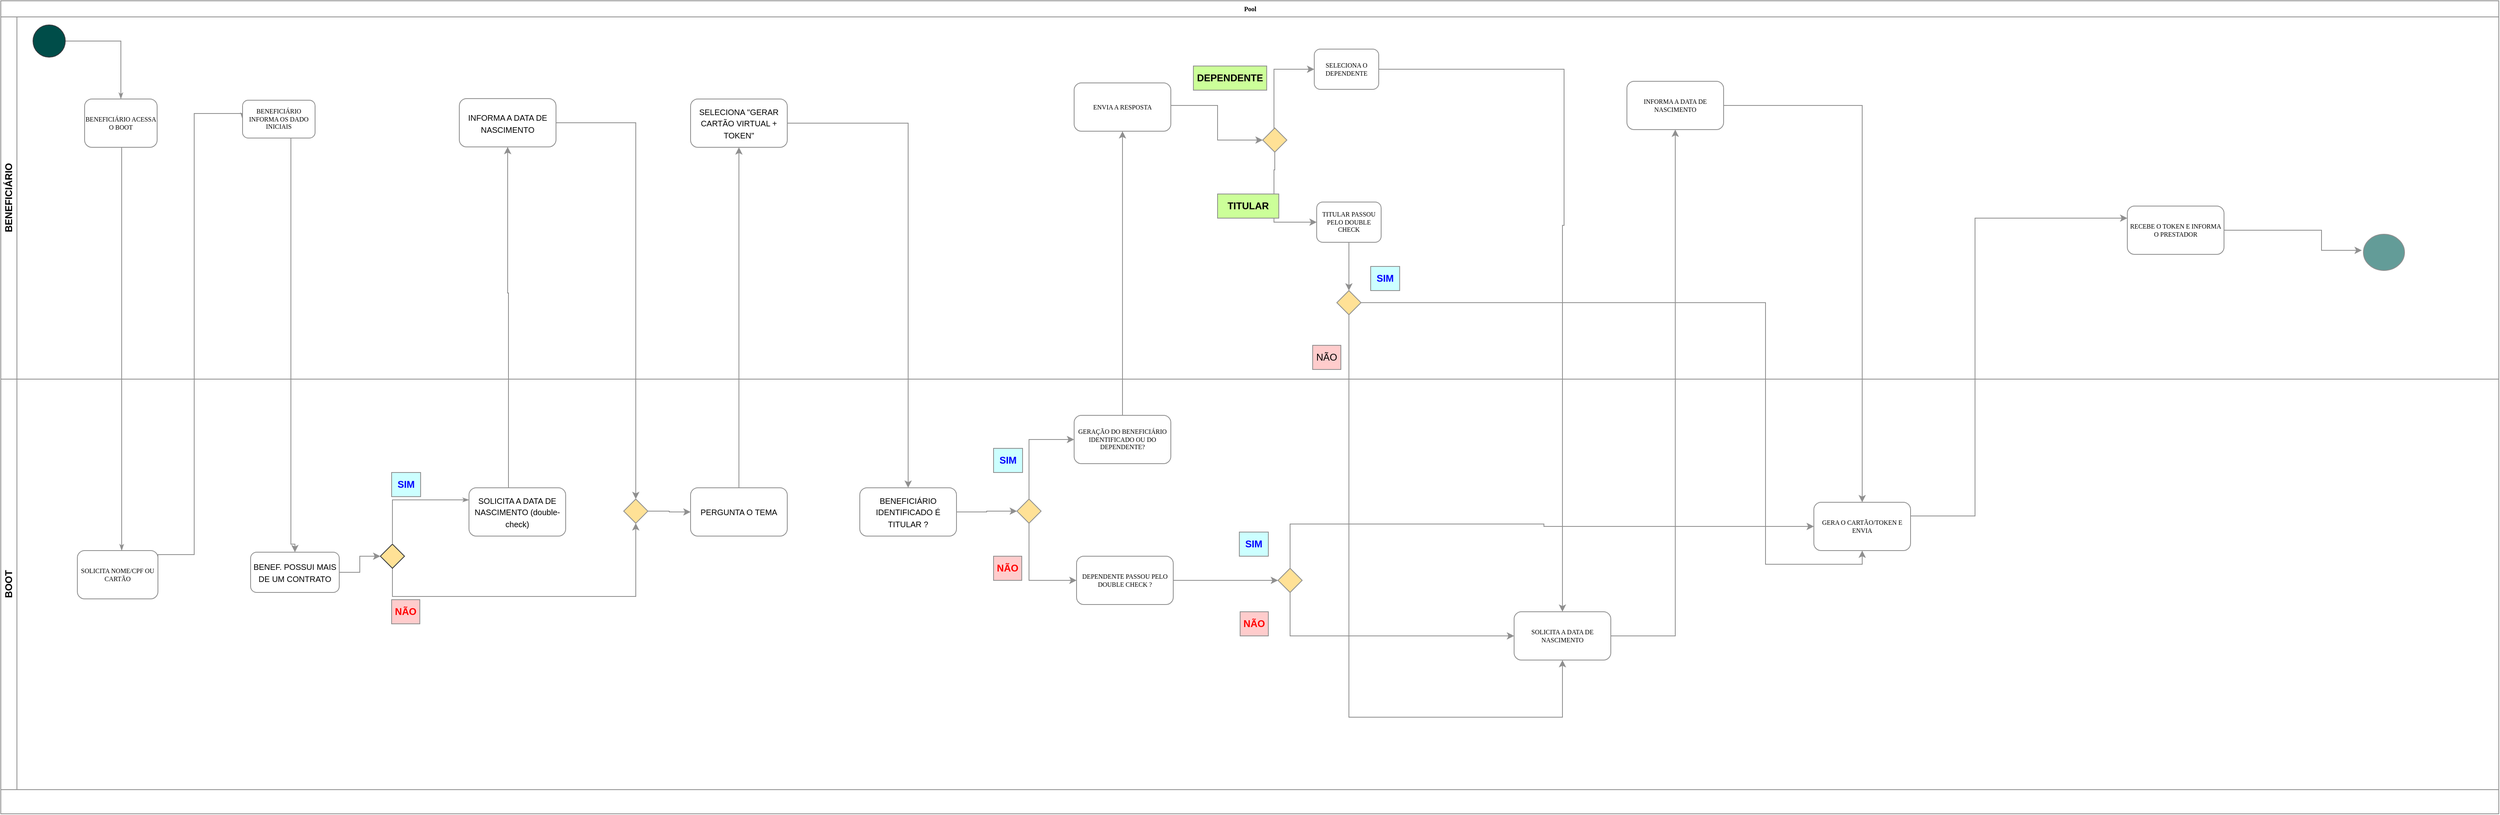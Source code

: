<mxfile version="24.0.2" type="github">
  <diagram name="Page-1" id="c7488fd3-1785-93aa-aadb-54a6760d102a">
    <mxGraphModel dx="2688" dy="840" grid="1" gridSize="10" guides="1" tooltips="1" connect="1" arrows="1" fold="1" page="1" pageScale="1" pageWidth="1100" pageHeight="850" background="none" math="0" shadow="0">
      <root>
        <mxCell id="0" />
        <mxCell id="1" parent="0" />
        <mxCell id="2b4e8129b02d487f-1" value="Pool" style="swimlane;html=1;childLayout=stackLayout;horizontal=1;startSize=20;horizontalStack=0;rounded=0;shadow=0;labelBackgroundColor=none;strokeWidth=1;fontFamily=Verdana;fontSize=8;align=center;strokeColor=#8F8F8F;" parent="1" vertex="1">
          <mxGeometry x="-620" y="30" width="3100" height="1010" as="geometry" />
        </mxCell>
        <mxCell id="2b4e8129b02d487f-24" style="edgeStyle=orthogonalEdgeStyle;rounded=0;html=1;labelBackgroundColor=none;startArrow=none;startFill=0;startSize=5;endArrow=classicThin;endFill=1;endSize=5;jettySize=auto;orthogonalLoop=1;strokeWidth=1;fontFamily=Verdana;fontSize=8;strokeColor=#8F8F8F;" parent="2b4e8129b02d487f-1" source="2b4e8129b02d487f-6" target="2b4e8129b02d487f-12" edge="1">
          <mxGeometry relative="1" as="geometry">
            <Array as="points">
              <mxPoint x="150" y="200" />
              <mxPoint x="150" y="200" />
            </Array>
          </mxGeometry>
        </mxCell>
        <mxCell id="2b4e8129b02d487f-26" style="edgeStyle=orthogonalEdgeStyle;rounded=0;html=1;labelBackgroundColor=none;startArrow=none;startFill=0;startSize=5;endArrow=classicThin;endFill=1;endSize=5;jettySize=auto;orthogonalLoop=1;strokeWidth=1;fontFamily=Verdana;fontSize=8;entryX=0;entryY=0.5;entryDx=0;entryDy=0;exitX=1;exitY=0.25;exitDx=0;exitDy=0;strokeColor=#8F8F8F;" parent="2b4e8129b02d487f-1" source="2b4e8129b02d487f-12" target="2b4e8129b02d487f-7" edge="1">
          <mxGeometry relative="1" as="geometry">
            <mxPoint x="280" y="97" as="targetPoint" />
            <Array as="points">
              <mxPoint x="240" y="688" />
              <mxPoint x="240" y="140" />
              <mxPoint x="300" y="140" />
            </Array>
          </mxGeometry>
        </mxCell>
        <mxCell id="DA61yKmNvIKPyCM13obE-10" style="edgeStyle=orthogonalEdgeStyle;rounded=0;orthogonalLoop=1;jettySize=auto;html=1;entryX=0.5;entryY=0;entryDx=0;entryDy=0;strokeColor=#8F8F8F;" edge="1" parent="2b4e8129b02d487f-1" source="2b4e8129b02d487f-7" target="DA61yKmNvIKPyCM13obE-8">
          <mxGeometry relative="1" as="geometry">
            <mxPoint x="360" y="400" as="targetPoint" />
            <Array as="points">
              <mxPoint x="360" y="675" />
            </Array>
          </mxGeometry>
        </mxCell>
        <mxCell id="DA61yKmNvIKPyCM13obE-36" value="" style="edgeStyle=orthogonalEdgeStyle;rounded=0;orthogonalLoop=1;jettySize=auto;html=1;strokeColor=#8F8F8F;" edge="1" parent="2b4e8129b02d487f-1" source="DA61yKmNvIKPyCM13obE-22" target="DA61yKmNvIKPyCM13obE-35">
          <mxGeometry relative="1" as="geometry">
            <Array as="points">
              <mxPoint x="630" y="363" />
              <mxPoint x="629" y="363" />
            </Array>
          </mxGeometry>
        </mxCell>
        <mxCell id="DA61yKmNvIKPyCM13obE-41" style="edgeStyle=orthogonalEdgeStyle;rounded=0;orthogonalLoop=1;jettySize=auto;html=1;entryX=0.5;entryY=0;entryDx=0;entryDy=0;entryPerimeter=0;strokeColor=#8F8F8F;" edge="1" parent="2b4e8129b02d487f-1" source="DA61yKmNvIKPyCM13obE-35" target="DA61yKmNvIKPyCM13obE-46">
          <mxGeometry relative="1" as="geometry">
            <mxPoint x="776" y="460" as="targetPoint" />
          </mxGeometry>
        </mxCell>
        <mxCell id="DA61yKmNvIKPyCM13obE-51" value="" style="edgeStyle=orthogonalEdgeStyle;rounded=0;orthogonalLoop=1;jettySize=auto;html=1;strokeColor=#8F8F8F;" edge="1" parent="2b4e8129b02d487f-1" source="DA61yKmNvIKPyCM13obE-28" target="DA61yKmNvIKPyCM13obE-50">
          <mxGeometry relative="1" as="geometry" />
        </mxCell>
        <mxCell id="DA61yKmNvIKPyCM13obE-53" value="" style="edgeStyle=orthogonalEdgeStyle;rounded=0;orthogonalLoop=1;jettySize=auto;html=1;strokeColor=#8F8F8F;" edge="1" parent="2b4e8129b02d487f-1" source="DA61yKmNvIKPyCM13obE-50" target="DA61yKmNvIKPyCM13obE-52">
          <mxGeometry relative="1" as="geometry" />
        </mxCell>
        <mxCell id="DA61yKmNvIKPyCM13obE-93" value="" style="edgeStyle=orthogonalEdgeStyle;rounded=0;orthogonalLoop=1;jettySize=auto;html=1;strokeColor=#8F8F8F;" edge="1" parent="2b4e8129b02d487f-1" source="DA61yKmNvIKPyCM13obE-88" target="DA61yKmNvIKPyCM13obE-92">
          <mxGeometry relative="1" as="geometry" />
        </mxCell>
        <mxCell id="DA61yKmNvIKPyCM13obE-95" value="" style="edgeStyle=orthogonalEdgeStyle;rounded=0;orthogonalLoop=1;jettySize=auto;html=1;strokeColor=#8F8F8F;" edge="1" parent="2b4e8129b02d487f-1" source="DA61yKmNvIKPyCM13obE-92" target="DA61yKmNvIKPyCM13obE-94">
          <mxGeometry relative="1" as="geometry" />
        </mxCell>
        <mxCell id="DA61yKmNvIKPyCM13obE-100" value="" style="edgeStyle=orthogonalEdgeStyle;rounded=0;orthogonalLoop=1;jettySize=auto;html=1;entryX=0;entryY=0.25;entryDx=0;entryDy=0;strokeColor=#8F8F8F;" edge="1" parent="2b4e8129b02d487f-1" source="DA61yKmNvIKPyCM13obE-94" target="DA61yKmNvIKPyCM13obE-90">
          <mxGeometry relative="1" as="geometry">
            <mxPoint x="2105" y="290.0" as="targetPoint" />
            <Array as="points">
              <mxPoint x="2450" y="640" />
              <mxPoint x="2450" y="270" />
            </Array>
          </mxGeometry>
        </mxCell>
        <mxCell id="DA61yKmNvIKPyCM13obE-104" value="" style="edgeStyle=orthogonalEdgeStyle;rounded=0;orthogonalLoop=1;jettySize=auto;html=1;strokeColor=#8F8F8F;" edge="1" parent="2b4e8129b02d487f-1" source="DA61yKmNvIKPyCM13obE-73" target="DA61yKmNvIKPyCM13obE-103">
          <mxGeometry relative="1" as="geometry" />
        </mxCell>
        <mxCell id="DA61yKmNvIKPyCM13obE-120" value="" style="edgeStyle=orthogonalEdgeStyle;rounded=0;orthogonalLoop=1;jettySize=auto;html=1;exitX=1;exitY=0.5;exitDx=0;exitDy=0;entryX=0.5;entryY=0;entryDx=0;entryDy=0;strokeColor=#8F8F8F;" edge="1" parent="2b4e8129b02d487f-1" source="DA61yKmNvIKPyCM13obE-108" target="DA61yKmNvIKPyCM13obE-88">
          <mxGeometry relative="1" as="geometry">
            <mxPoint x="1938" y="738" as="targetPoint" />
            <Array as="points">
              <mxPoint x="1940" y="85" />
              <mxPoint x="1940" y="279" />
              <mxPoint x="1938" y="279" />
            </Array>
          </mxGeometry>
        </mxCell>
        <mxCell id="DA61yKmNvIKPyCM13obE-127" value="" style="edgeStyle=orthogonalEdgeStyle;rounded=0;orthogonalLoop=1;jettySize=auto;html=1;entryX=0.5;entryY=1;entryDx=0;entryDy=0;strokeColor=#8F8F8F;" edge="1" parent="2b4e8129b02d487f-1" source="DA61yKmNvIKPyCM13obE-121" target="DA61yKmNvIKPyCM13obE-94">
          <mxGeometry relative="1" as="geometry">
            <mxPoint x="1530" y="375.048" as="targetPoint" />
            <Array as="points">
              <mxPoint x="2190" y="375" />
              <mxPoint x="2190" y="700" />
              <mxPoint x="2310" y="700" />
            </Array>
          </mxGeometry>
        </mxCell>
        <mxCell id="DA61yKmNvIKPyCM13obE-133" value="" style="edgeStyle=orthogonalEdgeStyle;rounded=0;orthogonalLoop=1;jettySize=auto;html=1;strokeColor=#8F8F8F;" edge="1" parent="2b4e8129b02d487f-1" source="DA61yKmNvIKPyCM13obE-121" target="DA61yKmNvIKPyCM13obE-88">
          <mxGeometry relative="1" as="geometry">
            <mxPoint x="890" y="440" as="sourcePoint" />
            <mxPoint x="1245" y="850" as="targetPoint" />
            <Array as="points">
              <mxPoint x="1673" y="890" />
              <mxPoint x="1938" y="890" />
            </Array>
          </mxGeometry>
        </mxCell>
        <object label="BENEFICIÁRIO" id="2b4e8129b02d487f-2">
          <mxCell style="swimlane;html=1;startSize=20;horizontal=0;strokeColor=#8F8F8F;" parent="2b4e8129b02d487f-1" vertex="1">
            <mxGeometry y="20" width="3100" height="450" as="geometry" />
          </mxCell>
        </object>
        <mxCell id="2b4e8129b02d487f-18" style="edgeStyle=orthogonalEdgeStyle;rounded=0;html=1;labelBackgroundColor=none;startArrow=none;startFill=0;startSize=5;endArrow=classicThin;endFill=1;endSize=5;jettySize=auto;orthogonalLoop=1;strokeWidth=1;fontFamily=Verdana;fontSize=8;strokeColor=#8F8F8F;" parent="2b4e8129b02d487f-2" source="2b4e8129b02d487f-5" target="2b4e8129b02d487f-6" edge="1">
          <mxGeometry relative="1" as="geometry" />
        </mxCell>
        <mxCell id="2b4e8129b02d487f-5" value="" style="ellipse;whiteSpace=wrap;html=1;rounded=0;shadow=0;labelBackgroundColor=none;strokeWidth=1;fontFamily=Verdana;fontSize=8;align=center;fillColor=#004d49;strokeColor=#36393d;" parent="2b4e8129b02d487f-2" vertex="1">
          <mxGeometry x="40" y="10" width="40" height="40" as="geometry" />
        </mxCell>
        <mxCell id="2b4e8129b02d487f-6" value="BENEFICIÁRIO ACESSA O BOOT" style="rounded=1;whiteSpace=wrap;html=1;shadow=0;labelBackgroundColor=none;strokeWidth=1;fontFamily=Verdana;fontSize=8;align=center;strokeColor=#8F8F8F;" parent="2b4e8129b02d487f-2" vertex="1">
          <mxGeometry x="104" y="102" width="90" height="60" as="geometry" />
        </mxCell>
        <mxCell id="2b4e8129b02d487f-7" value="BENEFICIÁRIO INFORMA OS DADO INICIAIS" style="rounded=1;whiteSpace=wrap;html=1;shadow=0;labelBackgroundColor=none;strokeWidth=1;fontFamily=Verdana;fontSize=8;align=center;strokeColor=#8F8F8F;" parent="2b4e8129b02d487f-2" vertex="1">
          <mxGeometry x="300" y="103.5" width="90" height="47" as="geometry" />
        </mxCell>
        <mxCell id="DA61yKmNvIKPyCM13obE-35" value="&lt;font style=&quot;font-size: 10px;&quot;&gt;INFORMA A DATA DE NASCIMENTO&lt;/font&gt;" style="whiteSpace=wrap;html=1;rounded=1;strokeColor=#8F8F8F;" vertex="1" parent="2b4e8129b02d487f-2">
          <mxGeometry x="569" y="101.5" width="120" height="60" as="geometry" />
        </mxCell>
        <mxCell id="DA61yKmNvIKPyCM13obE-50" value="&lt;font style=&quot;font-size: 10px;&quot;&gt;SELECIONA &quot;GERAR CARTÃO VIRTUAL + TOKEN&quot;&lt;/font&gt;" style="whiteSpace=wrap;html=1;rounded=1;strokeColor=#8F8F8F;" vertex="1" parent="2b4e8129b02d487f-2">
          <mxGeometry x="856" y="102" width="120" height="60" as="geometry" />
        </mxCell>
        <mxCell id="DA61yKmNvIKPyCM13obE-149" value="" style="edgeStyle=orthogonalEdgeStyle;rounded=0;orthogonalLoop=1;jettySize=auto;html=1;strokeColor=#8F8F8F;" edge="1" parent="2b4e8129b02d487f-2" source="DA61yKmNvIKPyCM13obE-90">
          <mxGeometry relative="1" as="geometry">
            <mxPoint x="2930" y="290" as="targetPoint" />
            <Array as="points">
              <mxPoint x="2880" y="265" />
              <mxPoint x="2880" y="290" />
            </Array>
          </mxGeometry>
        </mxCell>
        <mxCell id="DA61yKmNvIKPyCM13obE-90" value="RECEBE O TOKEN E INFORMA O PRESTADOR" style="whiteSpace=wrap;html=1;fontSize=8;fontFamily=Verdana;strokeWidth=1;rounded=1;shadow=0;labelBackgroundColor=none;strokeColor=#8F8F8F;" vertex="1" parent="2b4e8129b02d487f-2">
          <mxGeometry x="2639" y="235.0" width="120" height="60" as="geometry" />
        </mxCell>
        <mxCell id="DA61yKmNvIKPyCM13obE-92" value="INFORMA A DATA DE NASCIMENTO" style="whiteSpace=wrap;html=1;fontSize=8;fontFamily=Verdana;strokeWidth=1;rounded=1;shadow=0;labelBackgroundColor=none;strokeColor=#8F8F8F;" vertex="1" parent="2b4e8129b02d487f-2">
          <mxGeometry x="2018" y="80.0" width="120" height="60" as="geometry" />
        </mxCell>
        <mxCell id="DA61yKmNvIKPyCM13obE-107" value="" style="edgeStyle=orthogonalEdgeStyle;rounded=0;orthogonalLoop=1;jettySize=auto;html=1;entryX=0;entryY=0.5;entryDx=0;entryDy=0;entryPerimeter=0;strokeColor=#8F8F8F;" edge="1" parent="2b4e8129b02d487f-2" source="DA61yKmNvIKPyCM13obE-103" target="DA61yKmNvIKPyCM13obE-105">
          <mxGeometry relative="1" as="geometry">
            <mxPoint x="1532" y="130.0" as="targetPoint" />
            <Array as="points">
              <mxPoint x="1510" y="110" />
              <mxPoint x="1510" y="153" />
            </Array>
          </mxGeometry>
        </mxCell>
        <mxCell id="DA61yKmNvIKPyCM13obE-103" value="ENVIA A RESPOSTA" style="whiteSpace=wrap;html=1;fontSize=8;fontFamily=Verdana;strokeWidth=1;rounded=1;shadow=0;labelBackgroundColor=none;strokeColor=#8F8F8F;" vertex="1" parent="2b4e8129b02d487f-2">
          <mxGeometry x="1332" y="82.0" width="120" height="60" as="geometry" />
        </mxCell>
        <mxCell id="DA61yKmNvIKPyCM13obE-109" value="" style="edgeStyle=orthogonalEdgeStyle;rounded=0;orthogonalLoop=1;jettySize=auto;html=1;entryX=0;entryY=0.5;entryDx=0;entryDy=0;exitX=0.5;exitY=0;exitDx=0;exitDy=0;exitPerimeter=0;strokeColor=#8F8F8F;" edge="1" parent="2b4e8129b02d487f-2" source="DA61yKmNvIKPyCM13obE-105" target="DA61yKmNvIKPyCM13obE-108">
          <mxGeometry relative="1" as="geometry">
            <mxPoint x="1590" y="140" as="sourcePoint" />
            <Array as="points">
              <mxPoint x="1580" y="141" />
              <mxPoint x="1580" y="65" />
            </Array>
          </mxGeometry>
        </mxCell>
        <mxCell id="DA61yKmNvIKPyCM13obE-111" value="" style="edgeStyle=orthogonalEdgeStyle;rounded=0;orthogonalLoop=1;jettySize=auto;html=1;exitX=0.5;exitY=1;exitDx=0;exitDy=0;exitPerimeter=0;strokeColor=#8F8F8F;" edge="1" parent="2b4e8129b02d487f-2" source="DA61yKmNvIKPyCM13obE-105" target="DA61yKmNvIKPyCM13obE-110">
          <mxGeometry relative="1" as="geometry">
            <Array as="points">
              <mxPoint x="1581" y="190" />
              <mxPoint x="1580" y="190" />
              <mxPoint x="1580" y="255" />
            </Array>
          </mxGeometry>
        </mxCell>
        <mxCell id="DA61yKmNvIKPyCM13obE-105" value="&lt;span style=&quot;color: rgba(0, 0, 0, 0); font-family: monospace; font-size: 0px; text-align: start; text-wrap: nowrap;&quot;&gt;%3CmxGraphModel%3E%3Croot%3E%3CmxCell%20id%3D%220%22%2F%3E%3CmxCell%20id%3D%221%22%20parent%3D%220%22%2F%3E%3CmxCell%20id%3D%222%22%20value%3D%22N%C3%83O%22%20style%3D%22text%3Bhtml%3D1%3Balign%3Dcenter%3BverticalAlign%3Dmiddle%3BwhiteSpace%3Dwrap%3Brounded%3D0%3B%22%20vertex%3D%221%22%20parent%3D%221%22%3E%3CmxGeometry%20x%3D%22-16%22%20y%3D%22525%22%20width%3D%2260%22%20height%3D%2230%22%20as%3D%22geometry%22%2F%3E%3C%2FmxCell%3E%3C%2Froot%3E%3C%2FmxGraphModel%3E&lt;/span&gt;" style="strokeWidth=1;html=1;shape=mxgraph.flowchart.decision;whiteSpace=wrap;rounded=1;shadow=0;labelBackgroundColor=none;fontFamily=Verdana;fontSize=8;align=center;strokeColor=#8F8F8F;fillColor=#FFE196;" vertex="1" parent="2b4e8129b02d487f-2">
          <mxGeometry x="1566" y="138.0" width="30" height="30" as="geometry" />
        </mxCell>
        <mxCell id="DA61yKmNvIKPyCM13obE-108" value="SELECIONA O DEPENDENTE" style="whiteSpace=wrap;html=1;fontSize=8;fontFamily=Verdana;strokeWidth=1;rounded=1;shadow=0;labelBackgroundColor=none;strokeColor=#8F8F8F;" vertex="1" parent="2b4e8129b02d487f-2">
          <mxGeometry x="1630" y="40" width="80" height="50" as="geometry" />
        </mxCell>
        <mxCell id="DA61yKmNvIKPyCM13obE-124" value="" style="edgeStyle=orthogonalEdgeStyle;rounded=0;orthogonalLoop=1;jettySize=auto;html=1;exitX=0.5;exitY=1;exitDx=0;exitDy=0;strokeColor=#8F8F8F;" edge="1" parent="2b4e8129b02d487f-2" source="DA61yKmNvIKPyCM13obE-110" target="DA61yKmNvIKPyCM13obE-121">
          <mxGeometry relative="1" as="geometry" />
        </mxCell>
        <mxCell id="DA61yKmNvIKPyCM13obE-110" value="TITULAR PASSOU PELO DOUBLE CHECK" style="whiteSpace=wrap;html=1;fontSize=8;fontFamily=Verdana;strokeWidth=1;rounded=1;shadow=0;labelBackgroundColor=none;strokeColor=#8F8F8F;" vertex="1" parent="2b4e8129b02d487f-2">
          <mxGeometry x="1633" y="230" width="80" height="50" as="geometry" />
        </mxCell>
        <mxCell id="DA61yKmNvIKPyCM13obE-121" value="&lt;span style=&quot;color: rgba(0, 0, 0, 0); font-family: monospace; font-size: 0px; text-align: start; text-wrap: nowrap;&quot;&gt;%3CmxGraphModel%3E%3Croot%3E%3CmxCell%20id%3D%220%22%2F%3E%3CmxCell%20id%3D%221%22%20parent%3D%220%22%2F%3E%3CmxCell%20id%3D%222%22%20value%3D%22N%C3%83O%22%20style%3D%22text%3Bhtml%3D1%3Balign%3Dcenter%3BverticalAlign%3Dmiddle%3BwhiteSpace%3Dwrap%3Brounded%3D0%3B%22%20vertex%3D%221%22%20parent%3D%221%22%3E%3CmxGeometry%20x%3D%22-16%22%20y%3D%22525%22%20width%3D%2260%22%20height%3D%2230%22%20as%3D%22geometry%22%2F%3E%3C%2FmxCell%3E%3C%2Froot%3E%3C%2FmxGraphModel%3E&lt;/span&gt;" style="strokeWidth=1;html=1;shape=mxgraph.flowchart.decision;whiteSpace=wrap;rounded=1;shadow=0;labelBackgroundColor=none;fontFamily=Verdana;fontSize=8;align=center;strokeColor=#8F8F8F;fillColor=#FFE196;" vertex="1" parent="2b4e8129b02d487f-2">
          <mxGeometry x="1658" y="340.0" width="30" height="30" as="geometry" />
        </mxCell>
        <mxCell id="DA61yKmNvIKPyCM13obE-145" value="DEPENDENTE" style="text;html=1;align=center;verticalAlign=middle;whiteSpace=wrap;rounded=0;fillColor=#CCFF99;fontStyle=1;strokeColor=#8F8F8F;" vertex="1" parent="2b4e8129b02d487f-2">
          <mxGeometry x="1480" y="61" width="91" height="30" as="geometry" />
        </mxCell>
        <mxCell id="DA61yKmNvIKPyCM13obE-148" value="" style="ellipse;whiteSpace=wrap;html=1;fontSize=8;fontFamily=Verdana;strokeWidth=1;rounded=1;shadow=0;labelBackgroundColor=none;fillColor=#639c98;strokeColor=#8F8F8F;fillStyle=auto;" vertex="1" parent="2b4e8129b02d487f-2">
          <mxGeometry x="2932" y="270" width="51" height="45" as="geometry" />
        </mxCell>
        <mxCell id="DA61yKmNvIKPyCM13obE-214" value="SIM" style="text;color=blue;html=1;align=center;verticalAlign=middle;whiteSpace=wrap;rounded=0;fillColor=#CCFFFF;fontColor=#0000FF;fontStyle=1;labelBackgroundColor=none;strokeColor=#8F8F8F;" vertex="1" parent="2b4e8129b02d487f-2">
          <mxGeometry x="1700" y="310" width="36" height="30" as="geometry" />
        </mxCell>
        <mxCell id="DA61yKmNvIKPyCM13obE-215" value="NÃO" style="text;html=1;align=center;verticalAlign=middle;whiteSpace=wrap;rounded=0;fillColor=#FFCCCC;fontStyle=0;strokeColor=#8F8F8F;" vertex="1" parent="2b4e8129b02d487f-2">
          <mxGeometry x="1628" y="408" width="35" height="30" as="geometry" />
        </mxCell>
        <mxCell id="2b4e8129b02d487f-3" value="BOOT" style="swimlane;html=1;startSize=20;horizontal=0;strokeColor=#8F8F8F;" parent="2b4e8129b02d487f-1" vertex="1">
          <mxGeometry y="470" width="3100" height="510" as="geometry" />
        </mxCell>
        <mxCell id="2b4e8129b02d487f-12" value="SOLICITA NOME/CPF OU CARTÃO" style="rounded=1;whiteSpace=wrap;html=1;shadow=0;labelBackgroundColor=none;strokeWidth=1;fontFamily=Verdana;fontSize=8;align=center;strokeColor=#8F8F8F;" parent="2b4e8129b02d487f-3" vertex="1">
          <mxGeometry x="95" y="213" width="100" height="60" as="geometry" />
        </mxCell>
        <mxCell id="DA61yKmNvIKPyCM13obE-29" style="edgeStyle=orthogonalEdgeStyle;rounded=0;orthogonalLoop=1;jettySize=auto;html=1;exitX=0.5;exitY=1;exitDx=0;exitDy=0;exitPerimeter=0;entryX=0.5;entryY=1;entryDx=0;entryDy=0;entryPerimeter=0;strokeColor=#8F8F8F;" edge="1" parent="2b4e8129b02d487f-3" source="2b4e8129b02d487f-13" target="DA61yKmNvIKPyCM13obE-46">
          <mxGeometry relative="1" as="geometry">
            <mxPoint x="736" y="172" as="targetPoint" />
            <Array as="points">
              <mxPoint x="486" y="270" />
              <mxPoint x="788" y="270" />
            </Array>
          </mxGeometry>
        </mxCell>
        <mxCell id="2b4e8129b02d487f-13" value="&lt;span style=&quot;color: rgba(0, 0, 0, 0); font-family: monospace; font-size: 0px; text-align: start; text-wrap: nowrap;&quot;&gt;%3CmxGraphModel%3E%3Croot%3E%3CmxCell%20id%3D%220%22%2F%3E%3CmxCell%20id%3D%221%22%20parent%3D%220%22%2F%3E%3CmxCell%20id%3D%222%22%20value%3D%22N%C3%83O%22%20style%3D%22text%3Bhtml%3D1%3Balign%3Dcenter%3BverticalAlign%3Dmiddle%3BwhiteSpace%3Dwrap%3Brounded%3D0%3B%22%20vertex%3D%221%22%20parent%3D%221%22%3E%3CmxGeometry%20x%3D%22-16%22%20y%3D%22525%22%20width%3D%2260%22%20height%3D%2230%22%20as%3D%22geometry%22%2F%3E%3C%2FmxCell%3E%3C%2Froot%3E%3C%2FmxGraphModel%3E&lt;/span&gt;" style="strokeWidth=1;html=1;shape=mxgraph.flowchart.decision;whiteSpace=wrap;rounded=1;shadow=0;labelBackgroundColor=none;fontFamily=Verdana;fontSize=8;align=center;strokeColor=#36393d;fillColor=#FFE196;" parent="2b4e8129b02d487f-3" vertex="1">
          <mxGeometry x="471" y="205.0" width="30" height="30" as="geometry" />
        </mxCell>
        <mxCell id="DA61yKmNvIKPyCM13obE-8" value="&lt;font style=&quot;font-size: 10px;&quot;&gt;BENEF. POSSUI MAIS DE UM CONTRATO&lt;/font&gt;" style="rounded=1;whiteSpace=wrap;html=1;strokeColor=#8F8F8F;" vertex="1" parent="2b4e8129b02d487f-3">
          <mxGeometry x="310" y="215" width="110" height="50" as="geometry" />
        </mxCell>
        <mxCell id="DA61yKmNvIKPyCM13obE-20" value="NÃO" style="text;html=1;align=center;verticalAlign=middle;whiteSpace=wrap;rounded=0;fillColor=#FFCCCC;fontColor=#FF0000;fontStyle=1;strokeColor=#8F8F8F;" vertex="1" parent="2b4e8129b02d487f-3">
          <mxGeometry x="485" y="274" width="35" height="30" as="geometry" />
        </mxCell>
        <mxCell id="DA61yKmNvIKPyCM13obE-21" style="edgeStyle=orthogonalEdgeStyle;rounded=0;orthogonalLoop=1;jettySize=auto;html=1;entryX=0;entryY=0.5;entryDx=0;entryDy=0;entryPerimeter=0;strokeColor=#8F8F8F;" edge="1" parent="2b4e8129b02d487f-3" source="DA61yKmNvIKPyCM13obE-8" target="2b4e8129b02d487f-13">
          <mxGeometry relative="1" as="geometry" />
        </mxCell>
        <mxCell id="DA61yKmNvIKPyCM13obE-22" value="&lt;font style=&quot;font-size: 10px;&quot;&gt;SOLICITA A DATA DE NASCIMENTO (double-check)&lt;/font&gt;" style="rounded=1;whiteSpace=wrap;html=1;strokeColor=#8F8F8F;" vertex="1" parent="2b4e8129b02d487f-3">
          <mxGeometry x="581" y="135" width="120" height="60" as="geometry" />
        </mxCell>
        <mxCell id="2b4e8129b02d487f-31" style="edgeStyle=orthogonalEdgeStyle;rounded=0;html=1;labelBackgroundColor=none;startArrow=none;startFill=0;startSize=5;endArrow=classicThin;endFill=1;endSize=5;jettySize=auto;orthogonalLoop=1;strokeWidth=1;fontFamily=Verdana;fontSize=8;exitX=0.5;exitY=0;exitDx=0;exitDy=0;exitPerimeter=0;entryX=0;entryY=0.25;entryDx=0;entryDy=0;strokeColor=#8F8F8F;" parent="2b4e8129b02d487f-3" source="2b4e8129b02d487f-13" target="DA61yKmNvIKPyCM13obE-22" edge="1">
          <mxGeometry relative="1" as="geometry">
            <mxPoint x="565" y="67" as="sourcePoint" />
            <mxPoint x="546" y="30" as="targetPoint" />
            <Array as="points">
              <mxPoint x="486" y="150" />
              <mxPoint x="569" y="150" />
            </Array>
          </mxGeometry>
        </mxCell>
        <mxCell id="DA61yKmNvIKPyCM13obE-28" value="&lt;font style=&quot;font-size: 10px;&quot;&gt;PERGUNTA O TEMA&lt;/font&gt;" style="rounded=1;whiteSpace=wrap;html=1;strokeColor=#8F8F8F;" vertex="1" parent="2b4e8129b02d487f-3">
          <mxGeometry x="856" y="135" width="120" height="60" as="geometry" />
        </mxCell>
        <mxCell id="DA61yKmNvIKPyCM13obE-32" value="SIM" style="text;color=blue;html=1;align=center;verticalAlign=middle;whiteSpace=wrap;rounded=0;fillColor=#CCFFFF;fontStyle=1;fontColor=#0000FF;strokeColor=#8F8F8F;" vertex="1" parent="2b4e8129b02d487f-3">
          <mxGeometry x="485" y="116" width="36" height="30" as="geometry" />
        </mxCell>
        <mxCell id="DA61yKmNvIKPyCM13obE-49" style="edgeStyle=orthogonalEdgeStyle;rounded=0;orthogonalLoop=1;jettySize=auto;html=1;entryX=0;entryY=0.5;entryDx=0;entryDy=0;strokeColor=#8F8F8F;" edge="1" parent="2b4e8129b02d487f-3" source="DA61yKmNvIKPyCM13obE-46" target="DA61yKmNvIKPyCM13obE-28">
          <mxGeometry relative="1" as="geometry" />
        </mxCell>
        <mxCell id="DA61yKmNvIKPyCM13obE-46" value="&lt;span style=&quot;color: rgba(0, 0, 0, 0); font-family: monospace; font-size: 0px; text-align: start; text-wrap: nowrap;&quot;&gt;%3CmxGraphModel%3E%3Croot%3E%3CmxCell%20id%3D%220%22%2F%3E%3CmxCell%20id%3D%221%22%20parent%3D%220%22%2F%3E%3CmxCell%20id%3D%222%22%20value%3D%22N%C3%83O%22%20style%3D%22text%3Bhtml%3D1%3Balign%3Dcenter%3BverticalAlign%3Dmiddle%3BwhiteSpace%3Dwrap%3Brounded%3D0%3B%22%20vertex%3D%221%22%20parent%3D%221%22%3E%3CmxGeometry%20x%3D%22-16%22%20y%3D%22525%22%20width%3D%2260%22%20height%3D%2230%22%20as%3D%22geometry%22%2F%3E%3C%2FmxCell%3E%3C%2Froot%3E%3C%2FmxGraphModel%3E&lt;/span&gt;" style="strokeWidth=1;html=1;shape=mxgraph.flowchart.decision;whiteSpace=wrap;rounded=1;shadow=0;labelBackgroundColor=none;fontFamily=Verdana;fontSize=8;align=center;strokeColor=#8F8F8F;fillColor=#ffe196;" vertex="1" parent="2b4e8129b02d487f-3">
          <mxGeometry x="773" y="149.0" width="30" height="30" as="geometry" />
        </mxCell>
        <mxCell id="DA61yKmNvIKPyCM13obE-57" value="" style="edgeStyle=orthogonalEdgeStyle;rounded=0;orthogonalLoop=1;jettySize=auto;html=1;entryX=0;entryY=0.5;entryDx=0;entryDy=0;entryPerimeter=0;strokeColor=#8F8F8F;" edge="1" parent="2b4e8129b02d487f-3" source="DA61yKmNvIKPyCM13obE-52" target="DA61yKmNvIKPyCM13obE-58">
          <mxGeometry relative="1" as="geometry">
            <mxPoint x="1286" y="162.5" as="targetPoint" />
          </mxGeometry>
        </mxCell>
        <mxCell id="DA61yKmNvIKPyCM13obE-52" value="&lt;font style=&quot;font-size: 10px;&quot;&gt;BENEFICIÁRIO IDENTIFICADO É TITULAR ?&lt;/font&gt;" style="whiteSpace=wrap;html=1;rounded=1;strokeColor=#8F8F8F;" vertex="1" parent="2b4e8129b02d487f-3">
          <mxGeometry x="1066" y="135" width="120" height="60" as="geometry" />
        </mxCell>
        <mxCell id="DA61yKmNvIKPyCM13obE-74" value="" style="edgeStyle=orthogonalEdgeStyle;rounded=0;orthogonalLoop=1;jettySize=auto;html=1;entryX=0;entryY=0.5;entryDx=0;entryDy=0;exitX=0.5;exitY=0;exitDx=0;exitDy=0;exitPerimeter=0;strokeColor=#8F8F8F;" edge="1" parent="2b4e8129b02d487f-3" source="DA61yKmNvIKPyCM13obE-58" target="DA61yKmNvIKPyCM13obE-73">
          <mxGeometry relative="1" as="geometry" />
        </mxCell>
        <mxCell id="DA61yKmNvIKPyCM13obE-76" value="" style="edgeStyle=orthogonalEdgeStyle;rounded=0;orthogonalLoop=1;jettySize=auto;html=1;exitX=0.5;exitY=1;exitDx=0;exitDy=0;exitPerimeter=0;entryX=0;entryY=0.5;entryDx=0;entryDy=0;strokeColor=#8F8F8F;" edge="1" parent="2b4e8129b02d487f-3" source="DA61yKmNvIKPyCM13obE-58" target="DA61yKmNvIKPyCM13obE-75">
          <mxGeometry relative="1" as="geometry" />
        </mxCell>
        <mxCell id="DA61yKmNvIKPyCM13obE-58" value="&lt;span style=&quot;color: rgba(0, 0, 0, 0); font-family: monospace; font-size: 0px; text-align: start; text-wrap: nowrap;&quot;&gt;%3CmxGraphModel%3E%3Croot%3E%3CmxCell%20id%3D%220%22%2F%3E%3CmxCell%20id%3D%221%22%20parent%3D%220%22%2F%3E%3CmxCell%20id%3D%222%22%20value%3D%22N%C3%83O%22%20style%3D%22text%3Bhtml%3D1%3Balign%3Dcenter%3BverticalAlign%3Dmiddle%3BwhiteSpace%3Dwrap%3Brounded%3D0%3B%22%20vertex%3D%221%22%20parent%3D%221%22%3E%3CmxGeometry%20x%3D%22-16%22%20y%3D%22525%22%20width%3D%2260%22%20height%3D%2230%22%20as%3D%22geometry%22%2F%3E%3C%2FmxCell%3E%3C%2Froot%3E%3C%2FmxGraphModel%3E&lt;/span&gt;" style="strokeWidth=1;html=1;shape=mxgraph.flowchart.decision;whiteSpace=wrap;rounded=1;shadow=0;labelBackgroundColor=none;fontFamily=Verdana;fontSize=8;align=center;strokeColor=#8F8F8F;fillColor=#FFE196;" vertex="1" parent="2b4e8129b02d487f-3">
          <mxGeometry x="1261" y="149.0" width="30" height="30" as="geometry" />
        </mxCell>
        <mxCell id="DA61yKmNvIKPyCM13obE-73" value="GERAÇÃO DO BENEFICIÁRIO IDENTIFICADO OU DO DEPENDENTE?" style="whiteSpace=wrap;html=1;fontSize=8;fontFamily=Verdana;strokeWidth=1;rounded=1;shadow=0;labelBackgroundColor=none;strokeColor=#8F8F8F;" vertex="1" parent="2b4e8129b02d487f-3">
          <mxGeometry x="1332" y="45.0" width="120" height="60" as="geometry" />
        </mxCell>
        <mxCell id="DA61yKmNvIKPyCM13obE-80" value="" style="edgeStyle=orthogonalEdgeStyle;rounded=0;orthogonalLoop=1;jettySize=auto;html=1;entryX=0;entryY=0.5;entryDx=0;entryDy=0;entryPerimeter=0;strokeColor=#8F8F8F;" edge="1" parent="2b4e8129b02d487f-3" source="DA61yKmNvIKPyCM13obE-75" target="DA61yKmNvIKPyCM13obE-83">
          <mxGeometry relative="1" as="geometry">
            <mxPoint x="1555" y="250" as="targetPoint" />
          </mxGeometry>
        </mxCell>
        <mxCell id="DA61yKmNvIKPyCM13obE-75" value="DEPENDENTE PASSOU PELO DOUBLE CHECK ?" style="whiteSpace=wrap;html=1;fontSize=8;fontFamily=Verdana;strokeWidth=1;rounded=1;shadow=0;labelBackgroundColor=none;strokeColor=#8F8F8F;" vertex="1" parent="2b4e8129b02d487f-3">
          <mxGeometry x="1335" y="220.0" width="120" height="60" as="geometry" />
        </mxCell>
        <mxCell id="DA61yKmNvIKPyCM13obE-89" value="" style="edgeStyle=orthogonalEdgeStyle;rounded=0;orthogonalLoop=1;jettySize=auto;html=1;exitX=0.5;exitY=1;exitDx=0;exitDy=0;exitPerimeter=0;entryX=0;entryY=0.5;entryDx=0;entryDy=0;strokeColor=#8F8F8F;" edge="1" parent="2b4e8129b02d487f-3" source="DA61yKmNvIKPyCM13obE-83" target="DA61yKmNvIKPyCM13obE-88">
          <mxGeometry relative="1" as="geometry" />
        </mxCell>
        <mxCell id="DA61yKmNvIKPyCM13obE-97" value="" style="edgeStyle=orthogonalEdgeStyle;rounded=0;orthogonalLoop=1;jettySize=auto;html=1;entryX=0;entryY=0.5;entryDx=0;entryDy=0;exitX=0.5;exitY=0;exitDx=0;exitDy=0;exitPerimeter=0;strokeColor=#8F8F8F;" edge="1" parent="2b4e8129b02d487f-3" source="DA61yKmNvIKPyCM13obE-83" target="DA61yKmNvIKPyCM13obE-94">
          <mxGeometry relative="1" as="geometry">
            <mxPoint x="2095" y="90.0" as="targetPoint" />
            <Array as="points">
              <mxPoint x="1600" y="180" />
              <mxPoint x="1915" y="180" />
              <mxPoint x="1915" y="183" />
            </Array>
          </mxGeometry>
        </mxCell>
        <mxCell id="DA61yKmNvIKPyCM13obE-83" value="&lt;span style=&quot;color: rgba(0, 0, 0, 0); font-family: monospace; font-size: 0px; text-align: start; text-wrap: nowrap;&quot;&gt;%3CmxGraphModel%3E%3Croot%3E%3CmxCell%20id%3D%220%22%2F%3E%3CmxCell%20id%3D%221%22%20parent%3D%220%22%2F%3E%3CmxCell%20id%3D%222%22%20value%3D%22N%C3%83O%22%20style%3D%22text%3Bhtml%3D1%3Balign%3Dcenter%3BverticalAlign%3Dmiddle%3BwhiteSpace%3Dwrap%3Brounded%3D0%3B%22%20vertex%3D%221%22%20parent%3D%221%22%3E%3CmxGeometry%20x%3D%22-16%22%20y%3D%22525%22%20width%3D%2260%22%20height%3D%2230%22%20as%3D%22geometry%22%2F%3E%3C%2FmxCell%3E%3C%2Froot%3E%3C%2FmxGraphModel%3E&lt;/span&gt;" style="strokeWidth=1;html=1;shape=mxgraph.flowchart.decision;whiteSpace=wrap;rounded=1;shadow=0;labelBackgroundColor=none;fontFamily=Verdana;fontSize=8;align=center;strokeColor=#8F8F8F;fillColor=#FFE196;" vertex="1" parent="2b4e8129b02d487f-3">
          <mxGeometry x="1585" y="235.0" width="30" height="30" as="geometry" />
        </mxCell>
        <mxCell id="DA61yKmNvIKPyCM13obE-88" value="SOLICITA A DATA DE NASCIMENTO" style="whiteSpace=wrap;html=1;fontSize=8;fontFamily=Verdana;strokeWidth=1;rounded=1;shadow=0;labelBackgroundColor=none;strokeColor=#8F8F8F;" vertex="1" parent="2b4e8129b02d487f-3">
          <mxGeometry x="1878" y="289.0" width="120" height="60" as="geometry" />
        </mxCell>
        <mxCell id="DA61yKmNvIKPyCM13obE-94" value="GERA O CARTÃO/TOKEN E ENVIA" style="whiteSpace=wrap;html=1;fontSize=8;fontFamily=Verdana;strokeWidth=1;rounded=1;shadow=0;labelBackgroundColor=none;strokeColor=#8F8F8F;" vertex="1" parent="2b4e8129b02d487f-3">
          <mxGeometry x="2250" y="153.0" width="120" height="60" as="geometry" />
        </mxCell>
        <mxCell id="DA61yKmNvIKPyCM13obE-210" value="SIM" style="text;color=blue;html=1;align=center;verticalAlign=middle;whiteSpace=wrap;rounded=0;fillColor=#CCFFFF;fontStyle=1;fontColor=#0000FF;strokeColor=#8F8F8F;" vertex="1" parent="2b4e8129b02d487f-3">
          <mxGeometry x="1537" y="190" width="36" height="30" as="geometry" />
        </mxCell>
        <mxCell id="DA61yKmNvIKPyCM13obE-211" value="NÃO" style="text;html=1;align=center;verticalAlign=middle;whiteSpace=wrap;rounded=0;fillColor=#FFCCCC;fontColor=#FF0000;fontStyle=1;strokeColor=#8F8F8F;" vertex="1" parent="2b4e8129b02d487f-3">
          <mxGeometry x="1538" y="289" width="35" height="30" as="geometry" />
        </mxCell>
        <mxCell id="DA61yKmNvIKPyCM13obE-212" value="SIM" style="text;color=blue;html=1;align=center;verticalAlign=middle;whiteSpace=wrap;rounded=0;fillColor=#CCFFFF;fontStyle=1;fontColor=#0000FF;strokeColor=#8F8F8F;" vertex="1" parent="2b4e8129b02d487f-3">
          <mxGeometry x="1232" y="86" width="36" height="30" as="geometry" />
        </mxCell>
        <mxCell id="DA61yKmNvIKPyCM13obE-213" value="NÃO" style="text;html=1;align=center;verticalAlign=middle;whiteSpace=wrap;rounded=0;fillColor=#FFCCCC;fontColor=#FF0000;fontStyle=1;strokeColor=#8F8F8F;" vertex="1" parent="2b4e8129b02d487f-3">
          <mxGeometry x="1232" y="220" width="35" height="30" as="geometry" />
        </mxCell>
        <mxCell id="DA61yKmNvIKPyCM13obE-146" value="TITULAR" style="text;html=1;align=center;verticalAlign=middle;whiteSpace=wrap;rounded=0;fillColor=#CCFF99;fontStyle=1;strokeColor=#8F8F8F;" vertex="1" parent="1">
          <mxGeometry x="890" y="270" width="76" height="30" as="geometry" />
        </mxCell>
      </root>
    </mxGraphModel>
  </diagram>
</mxfile>
